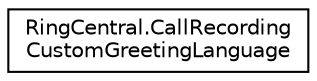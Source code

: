 digraph "Graphical Class Hierarchy"
{
 // LATEX_PDF_SIZE
  edge [fontname="Helvetica",fontsize="10",labelfontname="Helvetica",labelfontsize="10"];
  node [fontname="Helvetica",fontsize="10",shape=record];
  rankdir="LR";
  Node0 [label="RingCentral.CallRecording\lCustomGreetingLanguage",height=0.2,width=0.4,color="black", fillcolor="white", style="filled",URL="$classRingCentral_1_1CallRecordingCustomGreetingLanguage.html",tooltip="Custom greeting language"];
}
